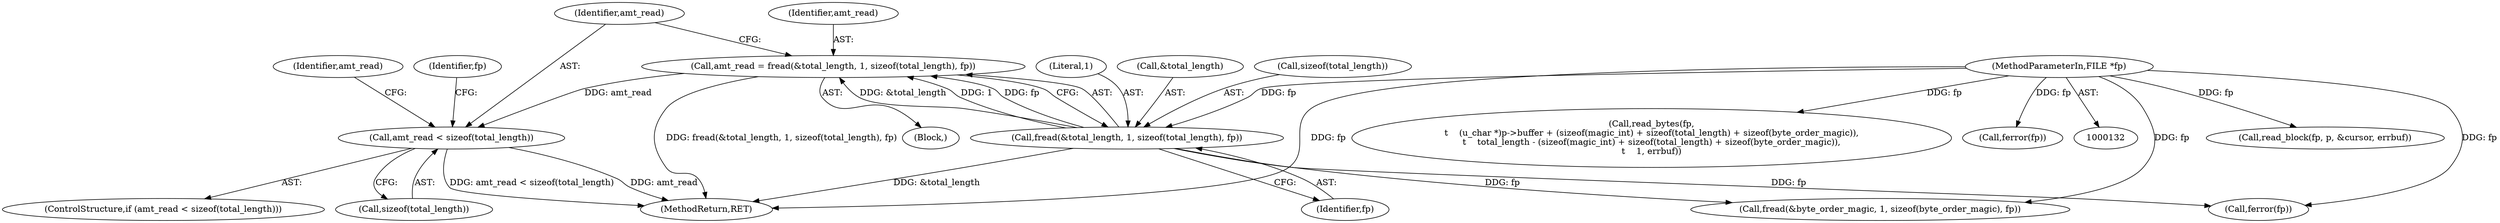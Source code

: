 digraph "0_libpcap_a5a36d9e82dde7265e38fe1f87b7f11c461c29f6@API" {
"1000181" [label="(Call,amt_read < sizeof(total_length))"];
"1000171" [label="(Call,amt_read = fread(&total_length, 1, sizeof(total_length), fp))"];
"1000173" [label="(Call,fread(&total_length, 1, sizeof(total_length), fp))"];
"1000134" [label="(MethodParameterIn,FILE *fp)"];
"1000181" [label="(Call,amt_read < sizeof(total_length))"];
"1000182" [label="(Identifier,amt_read)"];
"1000172" [label="(Identifier,amt_read)"];
"1000549" [label="(Call,read_block(fp, p, &cursor, errbuf))"];
"1000204" [label="(Identifier,amt_read)"];
"1000188" [label="(Identifier,fp)"];
"1000173" [label="(Call,fread(&total_length, 1, sizeof(total_length), fp))"];
"1000447" [label="(Call,read_bytes(fp,\n\t    (u_char *)p->buffer + (sizeof(magic_int) + sizeof(total_length) + sizeof(byte_order_magic)),\n\t    total_length - (sizeof(magic_int) + sizeof(total_length) + sizeof(byte_order_magic)),\n\t    1, errbuf))"];
"1000134" [label="(MethodParameterIn,FILE *fp)"];
"1000176" [label="(Literal,1)"];
"1000174" [label="(Call,&total_length)"];
"1000205" [label="(Call,fread(&byte_order_magic, 1, sizeof(byte_order_magic), fp))"];
"1000180" [label="(ControlStructure,if (amt_read < sizeof(total_length)))"];
"1000138" [label="(Block,)"];
"1000177" [label="(Call,sizeof(total_length))"];
"1000179" [label="(Identifier,fp)"];
"1000183" [label="(Call,sizeof(total_length))"];
"1000219" [label="(Call,ferror(fp))"];
"1000171" [label="(Call,amt_read = fread(&total_length, 1, sizeof(total_length), fp))"];
"1000709" [label="(MethodReturn,RET)"];
"1000187" [label="(Call,ferror(fp))"];
"1000181" -> "1000180"  [label="AST: "];
"1000181" -> "1000183"  [label="CFG: "];
"1000182" -> "1000181"  [label="AST: "];
"1000183" -> "1000181"  [label="AST: "];
"1000188" -> "1000181"  [label="CFG: "];
"1000204" -> "1000181"  [label="CFG: "];
"1000181" -> "1000709"  [label="DDG: amt_read"];
"1000181" -> "1000709"  [label="DDG: amt_read < sizeof(total_length)"];
"1000171" -> "1000181"  [label="DDG: amt_read"];
"1000171" -> "1000138"  [label="AST: "];
"1000171" -> "1000173"  [label="CFG: "];
"1000172" -> "1000171"  [label="AST: "];
"1000173" -> "1000171"  [label="AST: "];
"1000182" -> "1000171"  [label="CFG: "];
"1000171" -> "1000709"  [label="DDG: fread(&total_length, 1, sizeof(total_length), fp)"];
"1000173" -> "1000171"  [label="DDG: &total_length"];
"1000173" -> "1000171"  [label="DDG: 1"];
"1000173" -> "1000171"  [label="DDG: fp"];
"1000173" -> "1000179"  [label="CFG: "];
"1000174" -> "1000173"  [label="AST: "];
"1000176" -> "1000173"  [label="AST: "];
"1000177" -> "1000173"  [label="AST: "];
"1000179" -> "1000173"  [label="AST: "];
"1000173" -> "1000709"  [label="DDG: &total_length"];
"1000134" -> "1000173"  [label="DDG: fp"];
"1000173" -> "1000187"  [label="DDG: fp"];
"1000173" -> "1000205"  [label="DDG: fp"];
"1000134" -> "1000132"  [label="AST: "];
"1000134" -> "1000709"  [label="DDG: fp"];
"1000134" -> "1000187"  [label="DDG: fp"];
"1000134" -> "1000205"  [label="DDG: fp"];
"1000134" -> "1000219"  [label="DDG: fp"];
"1000134" -> "1000447"  [label="DDG: fp"];
"1000134" -> "1000549"  [label="DDG: fp"];
}
